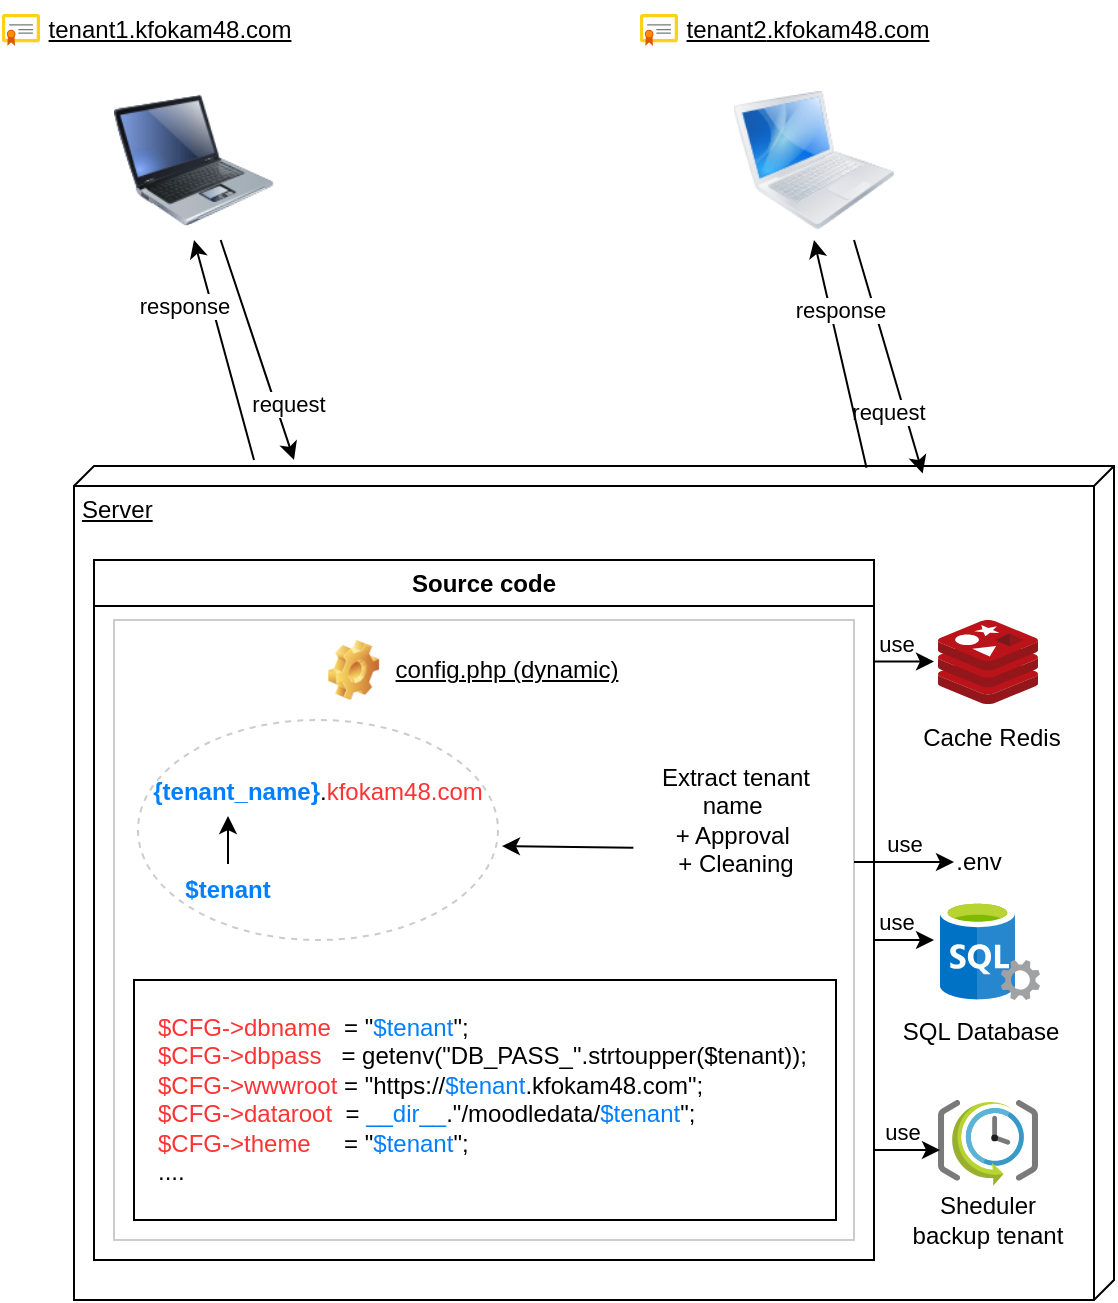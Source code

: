 <mxfile version="26.1.1">
  <diagram name="Page-1" id="ge7D1yINWe-RWGV0IXtk">
    <mxGraphModel dx="758" dy="418" grid="1" gridSize="10" guides="1" tooltips="1" connect="1" arrows="1" fold="1" page="1" pageScale="1" pageWidth="827" pageHeight="1169" math="0" shadow="0">
      <root>
        <mxCell id="0" />
        <mxCell id="1" parent="0" />
        <mxCell id="9J8Sa_pjValASLdkcOcv-4" value="" style="image;html=1;image=img/lib/clip_art/computers/Laptop_128x128.png" vertex="1" parent="1">
          <mxGeometry x="190" y="50" width="80" height="80" as="geometry" />
        </mxCell>
        <mxCell id="9J8Sa_pjValASLdkcOcv-7" value="" style="image;html=1;image=img/lib/clip_art/computers/MacBook_128x128.png" vertex="1" parent="1">
          <mxGeometry x="500" y="50" width="80" height="80" as="geometry" />
        </mxCell>
        <mxCell id="9J8Sa_pjValASLdkcOcv-9" value="&lt;u&gt;tenant1.kfokam48.com&lt;/u&gt;" style="text;html=1;align=center;verticalAlign=middle;whiteSpace=wrap;rounded=0;" vertex="1" parent="1">
          <mxGeometry x="153" y="10" width="130" height="30" as="geometry" />
        </mxCell>
        <mxCell id="9J8Sa_pjValASLdkcOcv-11" value="&lt;u&gt;tenant2&lt;span style=&quot;background-color: transparent; color: light-dark(rgb(0, 0, 0), rgb(255, 255, 255));&quot;&gt;.kfokam48.com&lt;/span&gt;&lt;/u&gt;" style="text;html=1;align=center;verticalAlign=middle;whiteSpace=wrap;rounded=0;" vertex="1" parent="1">
          <mxGeometry x="472" y="10" width="130" height="30" as="geometry" />
        </mxCell>
        <mxCell id="9J8Sa_pjValASLdkcOcv-15" value="Server" style="verticalAlign=top;align=left;spacingTop=8;spacingLeft=2;spacingRight=12;shape=cube;size=10;direction=south;fontStyle=4;html=1;whiteSpace=wrap;" vertex="1" parent="1">
          <mxGeometry x="170" y="243" width="520" height="417" as="geometry" />
        </mxCell>
        <mxCell id="9J8Sa_pjValASLdkcOcv-25" value="Source code" style="swimlane;whiteSpace=wrap;html=1;" vertex="1" parent="1">
          <mxGeometry x="180" y="290" width="390" height="350" as="geometry">
            <mxRectangle x="180" y="290" width="110" height="30" as="alternateBounds" />
          </mxGeometry>
        </mxCell>
        <mxCell id="9J8Sa_pjValASLdkcOcv-30" value="" style="rounded=0;whiteSpace=wrap;html=1;strokeColor=#CCCCCC;" vertex="1" parent="1">
          <mxGeometry x="190" y="320" width="370" height="310" as="geometry" />
        </mxCell>
        <mxCell id="9J8Sa_pjValASLdkcOcv-31" value="" style="shape=image;html=1;verticalLabelPosition=bottom;verticalAlign=top;imageAspect=1;aspect=fixed;image=img/clipart/Gear_128x128.png" vertex="1" parent="1">
          <mxGeometry x="297" y="330" width="25.57" height="30" as="geometry" />
        </mxCell>
        <mxCell id="9J8Sa_pjValASLdkcOcv-32" value="&lt;u&gt;config.php (dynamic)&lt;/u&gt;" style="text;html=1;align=center;verticalAlign=middle;whiteSpace=wrap;rounded=0;" vertex="1" parent="1">
          <mxGeometry x="327" y="330" width="119" height="30" as="geometry" />
        </mxCell>
        <mxCell id="9J8Sa_pjValASLdkcOcv-40" value="" style="ellipse;whiteSpace=wrap;html=1;dashed=1;strokeColor=#CCCCCC;" vertex="1" parent="1">
          <mxGeometry x="202" y="370" width="180" height="110" as="geometry" />
        </mxCell>
        <mxCell id="9J8Sa_pjValASLdkcOcv-41" value="&lt;font style=&quot;color: rgb(0, 127, 255);&quot;&gt;&lt;b&gt;$tenant&lt;/b&gt;&lt;/font&gt;" style="text;html=1;align=center;verticalAlign=middle;whiteSpace=wrap;rounded=0;" vertex="1" parent="1">
          <mxGeometry x="217" y="444" width="60" height="22" as="geometry" />
        </mxCell>
        <mxCell id="9J8Sa_pjValASLdkcOcv-42" value="&lt;h1 style=&quot;text-align: left; margin-top: 0px;&quot;&gt;&lt;span style=&quot;font-size: 12px;&quot;&gt;&lt;font style=&quot;color: rgb(0, 127, 255);&quot;&gt;{tenant_name}&lt;/font&gt;&lt;/span&gt;&lt;span style=&quot;font-size: 12px; font-weight: 400;&quot;&gt;.&lt;font style=&quot;color: rgb(255, 51, 51);&quot;&gt;kfokam48.com&lt;/font&gt;&lt;/span&gt;&lt;/h1&gt;" style="text;html=1;align=center;verticalAlign=middle;whiteSpace=wrap;rounded=0;" vertex="1" parent="1">
          <mxGeometry x="207" y="400" width="170" height="20" as="geometry" />
        </mxCell>
        <mxCell id="9J8Sa_pjValASLdkcOcv-43" value="" style="endArrow=classic;html=1;rounded=0;exitX=0.5;exitY=0;exitDx=0;exitDy=0;" edge="1" parent="1">
          <mxGeometry width="50" height="50" relative="1" as="geometry">
            <mxPoint x="247" y="442" as="sourcePoint" />
            <mxPoint x="247" y="418" as="targetPoint" />
          </mxGeometry>
        </mxCell>
        <mxCell id="9J8Sa_pjValASLdkcOcv-48" value="Extract tenant name&amp;nbsp;&lt;div&gt;+ Approval&amp;nbsp;&lt;/div&gt;&lt;div&gt;+ Cleaning&lt;/div&gt;" style="text;html=1;align=center;verticalAlign=middle;whiteSpace=wrap;rounded=0;" vertex="1" parent="1">
          <mxGeometry x="451" y="370" width="100" height="100" as="geometry" />
        </mxCell>
        <mxCell id="9J8Sa_pjValASLdkcOcv-49" value="" style="endArrow=classic;html=1;rounded=0;entryX=1.011;entryY=0.573;entryDx=0;entryDy=0;entryPerimeter=0;exitX=-0.013;exitY=0.639;exitDx=0;exitDy=0;exitPerimeter=0;" edge="1" parent="1" source="9J8Sa_pjValASLdkcOcv-48" target="9J8Sa_pjValASLdkcOcv-40">
          <mxGeometry width="50" height="50" relative="1" as="geometry">
            <mxPoint x="420" y="440" as="sourcePoint" />
            <mxPoint x="470" y="390" as="targetPoint" />
          </mxGeometry>
        </mxCell>
        <mxCell id="9J8Sa_pjValASLdkcOcv-50" value="" style="rounded=0;whiteSpace=wrap;html=1;" vertex="1" parent="1">
          <mxGeometry x="200" y="500" width="351" height="120" as="geometry" />
        </mxCell>
        <mxCell id="9J8Sa_pjValASLdkcOcv-52" value="&lt;font style=&quot;color: rgb(255, 51, 51);&quot;&gt;$CFG-&amp;gt;dbname&lt;/font&gt;&amp;nbsp; = &quot;&lt;font style=&quot;color: rgb(0, 127, 255);&quot;&gt;$tenant&lt;/font&gt;&quot;;&lt;div&gt;&lt;font style=&quot;color: rgb(255, 51, 51);&quot;&gt;$CFG-&amp;gt;dbpass&lt;/font&gt;&amp;nbsp; &amp;nbsp;= getenv(&quot;DB_PASS_&quot;.strtoupper($tenant));&lt;/div&gt;&lt;div&gt;&lt;font style=&quot;color: rgb(255, 51, 51);&quot;&gt;$CFG-&amp;gt;wwwroot&lt;/font&gt; = &quot;https://&lt;font style=&quot;color: rgb(0, 127, 255);&quot;&gt;$tenant&lt;/font&gt;.kfokam48.com&quot;;&lt;/div&gt;&lt;div&gt;&lt;font style=&quot;color: rgb(255, 51, 51);&quot;&gt;$CFG-&amp;gt;dataroot&lt;/font&gt;&amp;nbsp; = &lt;font style=&quot;color: rgb(0, 127, 255);&quot;&gt;__dir__&lt;/font&gt;.&quot;/moodledata/&lt;font style=&quot;color: rgb(0, 127, 255);&quot;&gt;$tenant&lt;/font&gt;&quot;;&lt;/div&gt;&lt;div&gt;&lt;font style=&quot;color: rgb(255, 51, 51);&quot;&gt;$CFG-&amp;gt;theme&lt;/font&gt;&amp;nbsp; &amp;nbsp; &amp;nbsp;= &quot;&lt;font style=&quot;color: rgb(0, 127, 255);&quot;&gt;$tenant&lt;/font&gt;&quot;;&lt;/div&gt;&lt;div&gt;....&lt;/div&gt;" style="text;html=1;whiteSpace=wrap;overflow=hidden;rounded=0;" vertex="1" parent="1">
          <mxGeometry x="210" y="510" width="330" height="100" as="geometry" />
        </mxCell>
        <mxCell id="9J8Sa_pjValASLdkcOcv-53" value="" style="endArrow=classic;html=1;rounded=0;" edge="1" parent="1" source="9J8Sa_pjValASLdkcOcv-4">
          <mxGeometry relative="1" as="geometry">
            <mxPoint x="240" y="170" as="sourcePoint" />
            <mxPoint x="280" y="240" as="targetPoint" />
          </mxGeometry>
        </mxCell>
        <mxCell id="9J8Sa_pjValASLdkcOcv-54" value="request" style="edgeLabel;resizable=0;html=1;;align=center;verticalAlign=middle;" connectable="0" vertex="1" parent="9J8Sa_pjValASLdkcOcv-53">
          <mxGeometry relative="1" as="geometry">
            <mxPoint x="15" y="27" as="offset" />
          </mxGeometry>
        </mxCell>
        <mxCell id="9J8Sa_pjValASLdkcOcv-56" value="" style="endArrow=classic;html=1;rounded=0;entryX=0.5;entryY=1;entryDx=0;entryDy=0;" edge="1" parent="1" target="9J8Sa_pjValASLdkcOcv-4">
          <mxGeometry relative="1" as="geometry">
            <mxPoint x="260" y="240" as="sourcePoint" />
            <mxPoint x="240" y="200" as="targetPoint" />
          </mxGeometry>
        </mxCell>
        <mxCell id="9J8Sa_pjValASLdkcOcv-57" value="response" style="edgeLabel;resizable=0;html=1;;align=center;verticalAlign=middle;" connectable="0" vertex="1" parent="9J8Sa_pjValASLdkcOcv-56">
          <mxGeometry relative="1" as="geometry">
            <mxPoint x="-20" y="-22" as="offset" />
          </mxGeometry>
        </mxCell>
        <mxCell id="9J8Sa_pjValASLdkcOcv-58" value="" style="endArrow=classic;html=1;rounded=0;exitX=0.75;exitY=1;exitDx=0;exitDy=0;entryX=0.009;entryY=0.184;entryDx=0;entryDy=0;entryPerimeter=0;" edge="1" parent="1" source="9J8Sa_pjValASLdkcOcv-7" target="9J8Sa_pjValASLdkcOcv-15">
          <mxGeometry relative="1" as="geometry">
            <mxPoint x="281" y="131" as="sourcePoint" />
            <mxPoint x="310" y="250" as="targetPoint" />
          </mxGeometry>
        </mxCell>
        <mxCell id="9J8Sa_pjValASLdkcOcv-59" value="request" style="edgeLabel;resizable=0;html=1;;align=center;verticalAlign=middle;" connectable="0" vertex="1" parent="9J8Sa_pjValASLdkcOcv-58">
          <mxGeometry relative="1" as="geometry">
            <mxPoint y="27" as="offset" />
          </mxGeometry>
        </mxCell>
        <mxCell id="9J8Sa_pjValASLdkcOcv-60" value="" style="endArrow=classic;html=1;rounded=0;entryX=0.5;entryY=1;entryDx=0;entryDy=0;exitX=0.002;exitY=0.238;exitDx=0;exitDy=0;exitPerimeter=0;" edge="1" parent="1" source="9J8Sa_pjValASLdkcOcv-15" target="9J8Sa_pjValASLdkcOcv-7">
          <mxGeometry relative="1" as="geometry">
            <mxPoint x="444" y="243" as="sourcePoint" />
            <mxPoint x="414" y="133" as="targetPoint" />
          </mxGeometry>
        </mxCell>
        <mxCell id="9J8Sa_pjValASLdkcOcv-61" value="response" style="edgeLabel;resizable=0;html=1;;align=center;verticalAlign=middle;" connectable="0" vertex="1" parent="9J8Sa_pjValASLdkcOcv-60">
          <mxGeometry relative="1" as="geometry">
            <mxPoint y="-22" as="offset" />
          </mxGeometry>
        </mxCell>
        <mxCell id="9J8Sa_pjValASLdkcOcv-62" value="" style="image;sketch=0;aspect=fixed;html=1;points=[];align=center;fontSize=12;image=img/lib/mscae/Certificate.svg;" vertex="1" parent="1">
          <mxGeometry x="133.95" y="17" width="19.05" height="16" as="geometry" />
        </mxCell>
        <mxCell id="9J8Sa_pjValASLdkcOcv-63" value="" style="image;sketch=0;aspect=fixed;html=1;points=[];align=center;fontSize=12;image=img/lib/mscae/Certificate.svg;" vertex="1" parent="1">
          <mxGeometry x="452.95" y="17" width="19.05" height="16" as="geometry" />
        </mxCell>
        <mxCell id="9J8Sa_pjValASLdkcOcv-65" value="Cache Redis" style="text;html=1;align=center;verticalAlign=middle;whiteSpace=wrap;rounded=0;" vertex="1" parent="1">
          <mxGeometry x="588.5" y="368" width="80" height="22" as="geometry" />
        </mxCell>
        <mxCell id="9J8Sa_pjValASLdkcOcv-68" value=".env" style="text;html=1;align=center;verticalAlign=middle;whiteSpace=wrap;rounded=0;" vertex="1" parent="1">
          <mxGeometry x="608" y="433" width="29" height="16" as="geometry" />
        </mxCell>
        <mxCell id="9J8Sa_pjValASLdkcOcv-69" value="" style="endArrow=classic;html=1;rounded=0;" edge="1" parent="1">
          <mxGeometry relative="1" as="geometry">
            <mxPoint x="560" y="441" as="sourcePoint" />
            <mxPoint x="610" y="441" as="targetPoint" />
            <Array as="points" />
          </mxGeometry>
        </mxCell>
        <mxCell id="9J8Sa_pjValASLdkcOcv-70" value="use" style="edgeLabel;resizable=0;html=1;;align=center;verticalAlign=middle;" connectable="0" vertex="1" parent="9J8Sa_pjValASLdkcOcv-69">
          <mxGeometry relative="1" as="geometry">
            <mxPoint y="-9" as="offset" />
          </mxGeometry>
        </mxCell>
        <mxCell id="9J8Sa_pjValASLdkcOcv-71" value="" style="image;sketch=0;aspect=fixed;html=1;points=[];align=center;fontSize=12;image=img/lib/mscae/Cache_Redis_Product.svg;" vertex="1" parent="1">
          <mxGeometry x="602" y="320" width="50" height="42" as="geometry" />
        </mxCell>
        <mxCell id="9J8Sa_pjValASLdkcOcv-72" value="" style="image;sketch=0;aspect=fixed;html=1;points=[];align=center;fontSize=12;image=img/lib/mscae/SQL_Servers.svg;" vertex="1" parent="1">
          <mxGeometry x="603" y="460" width="50" height="50" as="geometry" />
        </mxCell>
        <mxCell id="9J8Sa_pjValASLdkcOcv-74" value="" style="image;sketch=0;aspect=fixed;html=1;points=[];align=center;fontSize=12;image=img/lib/mscae/SchedulerJobCollection.svg;" vertex="1" parent="1">
          <mxGeometry x="602" y="560" width="50" height="43" as="geometry" />
        </mxCell>
        <mxCell id="9J8Sa_pjValASLdkcOcv-75" value="Sheduler backup tenant" style="text;html=1;align=center;verticalAlign=middle;whiteSpace=wrap;rounded=0;" vertex="1" parent="1">
          <mxGeometry x="587" y="610" width="80" height="20" as="geometry" />
        </mxCell>
        <mxCell id="9J8Sa_pjValASLdkcOcv-76" value="SQL Database" style="text;html=1;align=center;verticalAlign=middle;whiteSpace=wrap;rounded=0;" vertex="1" parent="1">
          <mxGeometry x="580" y="516" width="87" height="20" as="geometry" />
        </mxCell>
        <mxCell id="9J8Sa_pjValASLdkcOcv-77" value="" style="endArrow=classic;html=1;rounded=0;" edge="1" parent="1">
          <mxGeometry relative="1" as="geometry">
            <mxPoint x="570" y="480" as="sourcePoint" />
            <mxPoint x="600" y="480" as="targetPoint" />
            <Array as="points">
              <mxPoint x="580" y="480" />
            </Array>
          </mxGeometry>
        </mxCell>
        <mxCell id="9J8Sa_pjValASLdkcOcv-78" value="use" style="edgeLabel;resizable=0;html=1;;align=center;verticalAlign=middle;" connectable="0" vertex="1" parent="9J8Sa_pjValASLdkcOcv-77">
          <mxGeometry relative="1" as="geometry">
            <mxPoint x="-4" y="-9" as="offset" />
          </mxGeometry>
        </mxCell>
        <mxCell id="9J8Sa_pjValASLdkcOcv-79" value="" style="endArrow=classic;html=1;rounded=0;" edge="1" parent="1">
          <mxGeometry relative="1" as="geometry">
            <mxPoint x="570" y="585" as="sourcePoint" />
            <mxPoint x="603" y="585" as="targetPoint" />
            <Array as="points">
              <mxPoint x="580" y="585" />
            </Array>
          </mxGeometry>
        </mxCell>
        <mxCell id="9J8Sa_pjValASLdkcOcv-80" value="use" style="edgeLabel;resizable=0;html=1;;align=center;verticalAlign=middle;" connectable="0" vertex="1" parent="9J8Sa_pjValASLdkcOcv-79">
          <mxGeometry relative="1" as="geometry">
            <mxPoint x="-3" y="-9" as="offset" />
          </mxGeometry>
        </mxCell>
        <mxCell id="9J8Sa_pjValASLdkcOcv-81" value="" style="endArrow=classic;html=1;rounded=0;" edge="1" parent="1">
          <mxGeometry relative="1" as="geometry">
            <mxPoint x="570" y="340.76" as="sourcePoint" />
            <mxPoint x="600" y="340.76" as="targetPoint" />
            <Array as="points">
              <mxPoint x="580" y="340.76" />
            </Array>
          </mxGeometry>
        </mxCell>
        <mxCell id="9J8Sa_pjValASLdkcOcv-82" value="use" style="edgeLabel;resizable=0;html=1;;align=center;verticalAlign=middle;" connectable="0" vertex="1" parent="9J8Sa_pjValASLdkcOcv-81">
          <mxGeometry relative="1" as="geometry">
            <mxPoint x="-4" y="-9" as="offset" />
          </mxGeometry>
        </mxCell>
      </root>
    </mxGraphModel>
  </diagram>
</mxfile>
